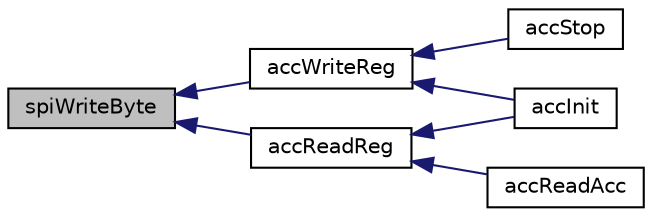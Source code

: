 digraph "spiWriteByte"
{
  edge [fontname="Helvetica",fontsize="10",labelfontname="Helvetica",labelfontsize="10"];
  node [fontname="Helvetica",fontsize="10",shape=record];
  rankdir="LR";
  Node1 [label="spiWriteByte",height=0.2,width=0.4,color="black", fillcolor="grey75", style="filled" fontcolor="black"];
  Node1 -> Node2 [dir="back",color="midnightblue",fontsize="10",style="solid",fontname="Helvetica"];
  Node2 [label="accWriteReg",height=0.2,width=0.4,color="black", fillcolor="white", style="filled",URL="$cma3000d_8c.html#a1765a9c388a773a08727bd2618634521",tooltip="Write one byte to a sensor register. "];
  Node2 -> Node3 [dir="back",color="midnightblue",fontsize="10",style="solid",fontname="Helvetica"];
  Node3 [label="accInit",height=0.2,width=0.4,color="black", fillcolor="white", style="filled",URL="$cma3000d_8c.html#a15c95e99316828a110bc75337365e4d6",tooltip="Initialize SPI interface and CMA3000-D01 accelerometer. "];
  Node2 -> Node4 [dir="back",color="midnightblue",fontsize="10",style="solid",fontname="Helvetica"];
  Node4 [label="accStop",height=0.2,width=0.4,color="black", fillcolor="white", style="filled",URL="$cma3000d_8c.html#a55f592dc4883621354e871baab8d888e",tooltip="Sets the CMA3000-D01 accelerometer in Power Down mode. "];
  Node1 -> Node5 [dir="back",color="midnightblue",fontsize="10",style="solid",fontname="Helvetica"];
  Node5 [label="accReadReg",height=0.2,width=0.4,color="black", fillcolor="white", style="filled",URL="$cma3000d_8c.html#a3a67b718f1ec46baffdd17835b2451f4",tooltip="Read one byte from a sensor register. "];
  Node5 -> Node3 [dir="back",color="midnightblue",fontsize="10",style="solid",fontname="Helvetica"];
  Node5 -> Node6 [dir="back",color="midnightblue",fontsize="10",style="solid",fontname="Helvetica"];
  Node6 [label="accReadAcc",height=0.2,width=0.4,color="black", fillcolor="white", style="filled",URL="$cma3000d_8c.html#a97e030c6ae5e38fceb34c7be490b826c",tooltip="Read x, y and z acceleration data. "];
}
